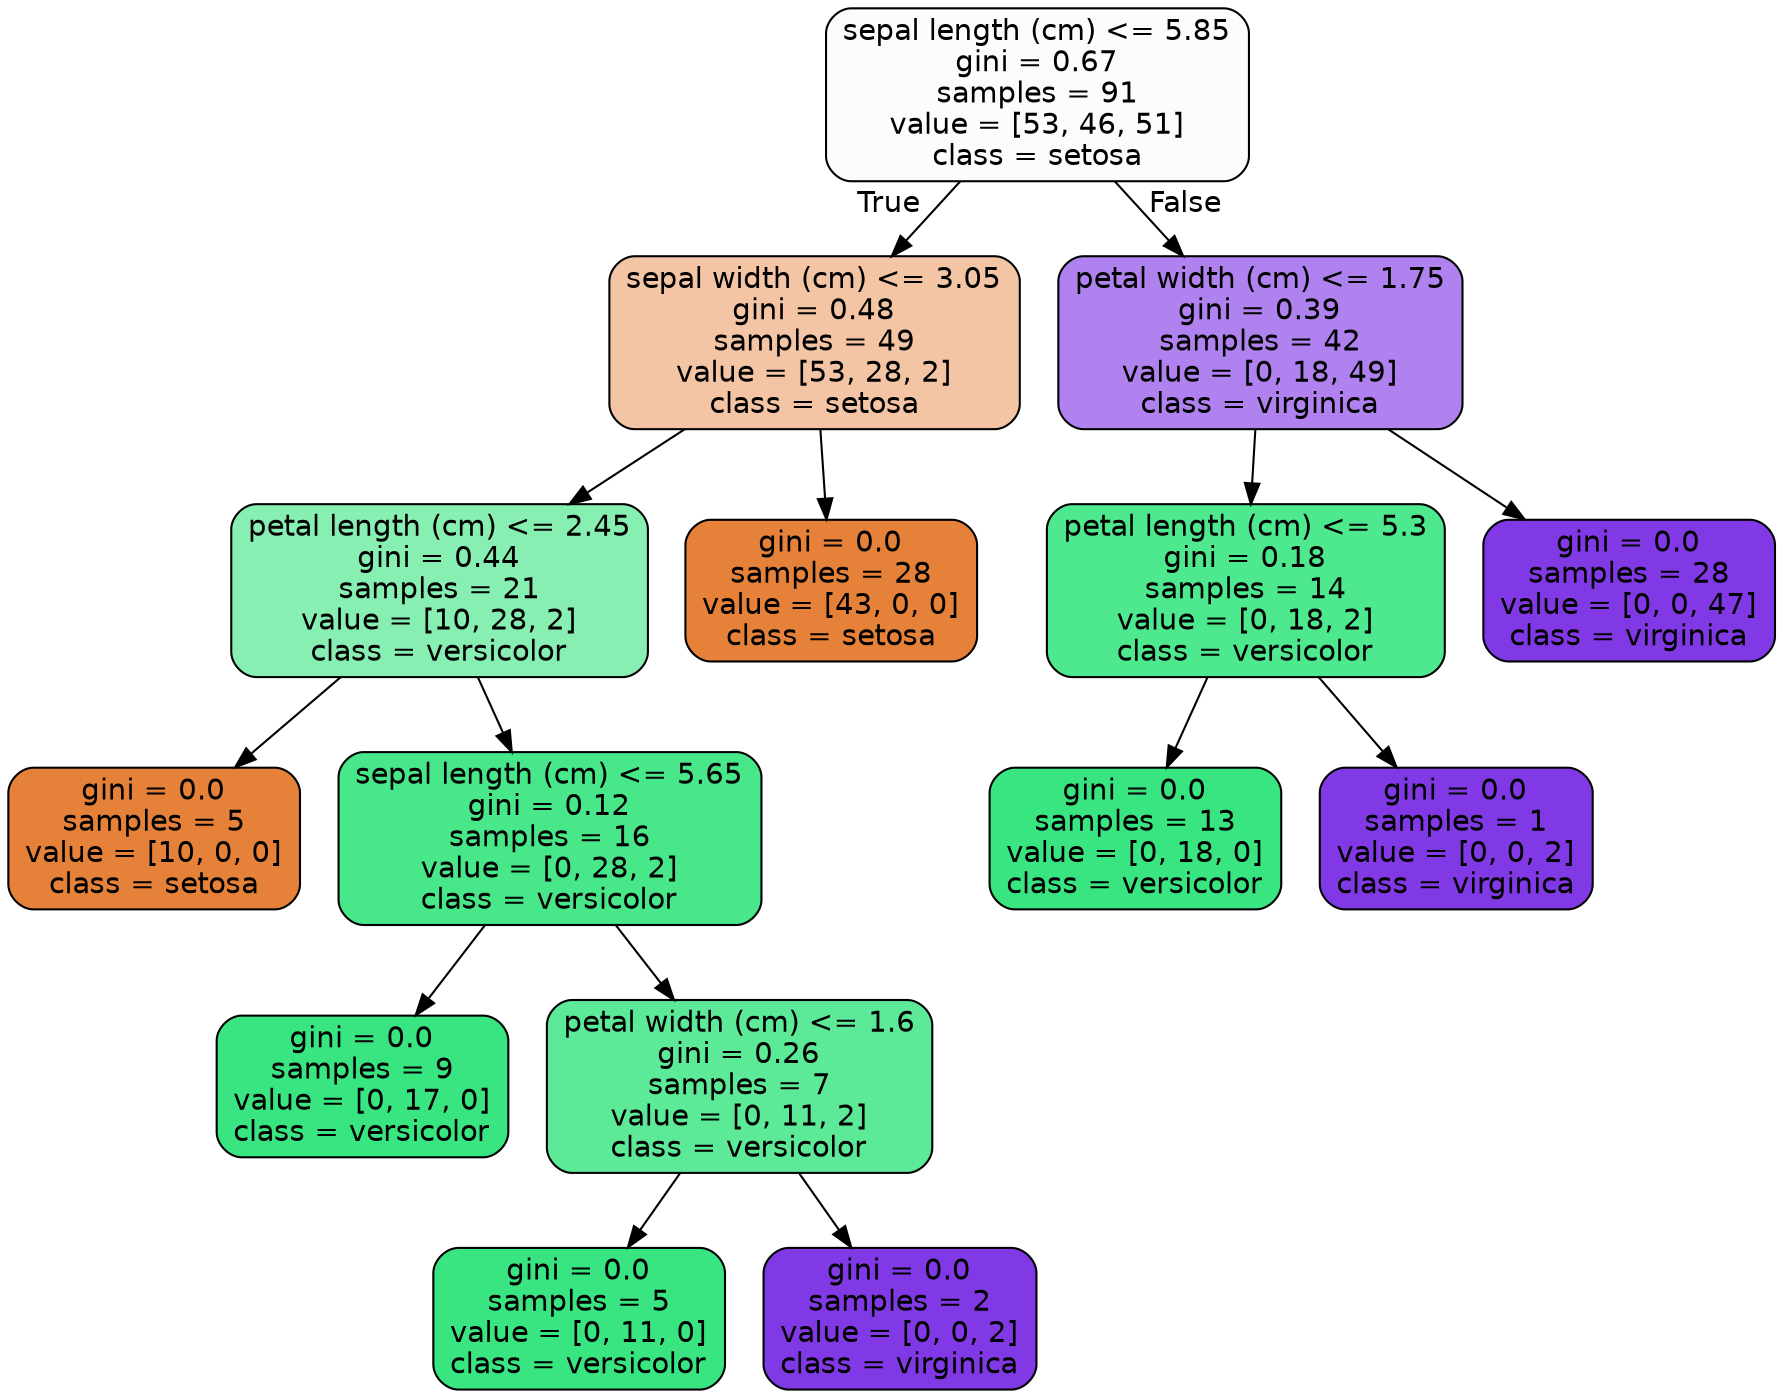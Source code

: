 digraph Tree {
node [shape=box, style="filled, rounded", color="black", fontname=helvetica] ;
edge [fontname=helvetica] ;
0 [label="sepal length (cm) <= 5.85\ngini = 0.67\nsamples = 91\nvalue = [53, 46, 51]\nclass = setosa", fillcolor="#e5813905"] ;
1 [label="sepal width (cm) <= 3.05\ngini = 0.48\nsamples = 49\nvalue = [53, 28, 2]\nclass = setosa", fillcolor="#e5813974"] ;
0 -> 1 [labeldistance=2.5, labelangle=45, headlabel="True"] ;
2 [label="petal length (cm) <= 2.45\ngini = 0.44\nsamples = 21\nvalue = [10, 28, 2]\nclass = versicolor", fillcolor="#39e58199"] ;
1 -> 2 ;
3 [label="gini = 0.0\nsamples = 5\nvalue = [10, 0, 0]\nclass = setosa", fillcolor="#e58139ff"] ;
2 -> 3 ;
4 [label="sepal length (cm) <= 5.65\ngini = 0.12\nsamples = 16\nvalue = [0, 28, 2]\nclass = versicolor", fillcolor="#39e581ed"] ;
2 -> 4 ;
5 [label="gini = 0.0\nsamples = 9\nvalue = [0, 17, 0]\nclass = versicolor", fillcolor="#39e581ff"] ;
4 -> 5 ;
6 [label="petal width (cm) <= 1.6\ngini = 0.26\nsamples = 7\nvalue = [0, 11, 2]\nclass = versicolor", fillcolor="#39e581d1"] ;
4 -> 6 ;
7 [label="gini = 0.0\nsamples = 5\nvalue = [0, 11, 0]\nclass = versicolor", fillcolor="#39e581ff"] ;
6 -> 7 ;
8 [label="gini = 0.0\nsamples = 2\nvalue = [0, 0, 2]\nclass = virginica", fillcolor="#8139e5ff"] ;
6 -> 8 ;
9 [label="gini = 0.0\nsamples = 28\nvalue = [43, 0, 0]\nclass = setosa", fillcolor="#e58139ff"] ;
1 -> 9 ;
10 [label="petal width (cm) <= 1.75\ngini = 0.39\nsamples = 42\nvalue = [0, 18, 49]\nclass = virginica", fillcolor="#8139e5a1"] ;
0 -> 10 [labeldistance=2.5, labelangle=-45, headlabel="False"] ;
11 [label="petal length (cm) <= 5.3\ngini = 0.18\nsamples = 14\nvalue = [0, 18, 2]\nclass = versicolor", fillcolor="#39e581e3"] ;
10 -> 11 ;
12 [label="gini = 0.0\nsamples = 13\nvalue = [0, 18, 0]\nclass = versicolor", fillcolor="#39e581ff"] ;
11 -> 12 ;
13 [label="gini = 0.0\nsamples = 1\nvalue = [0, 0, 2]\nclass = virginica", fillcolor="#8139e5ff"] ;
11 -> 13 ;
14 [label="gini = 0.0\nsamples = 28\nvalue = [0, 0, 47]\nclass = virginica", fillcolor="#8139e5ff"] ;
10 -> 14 ;
}